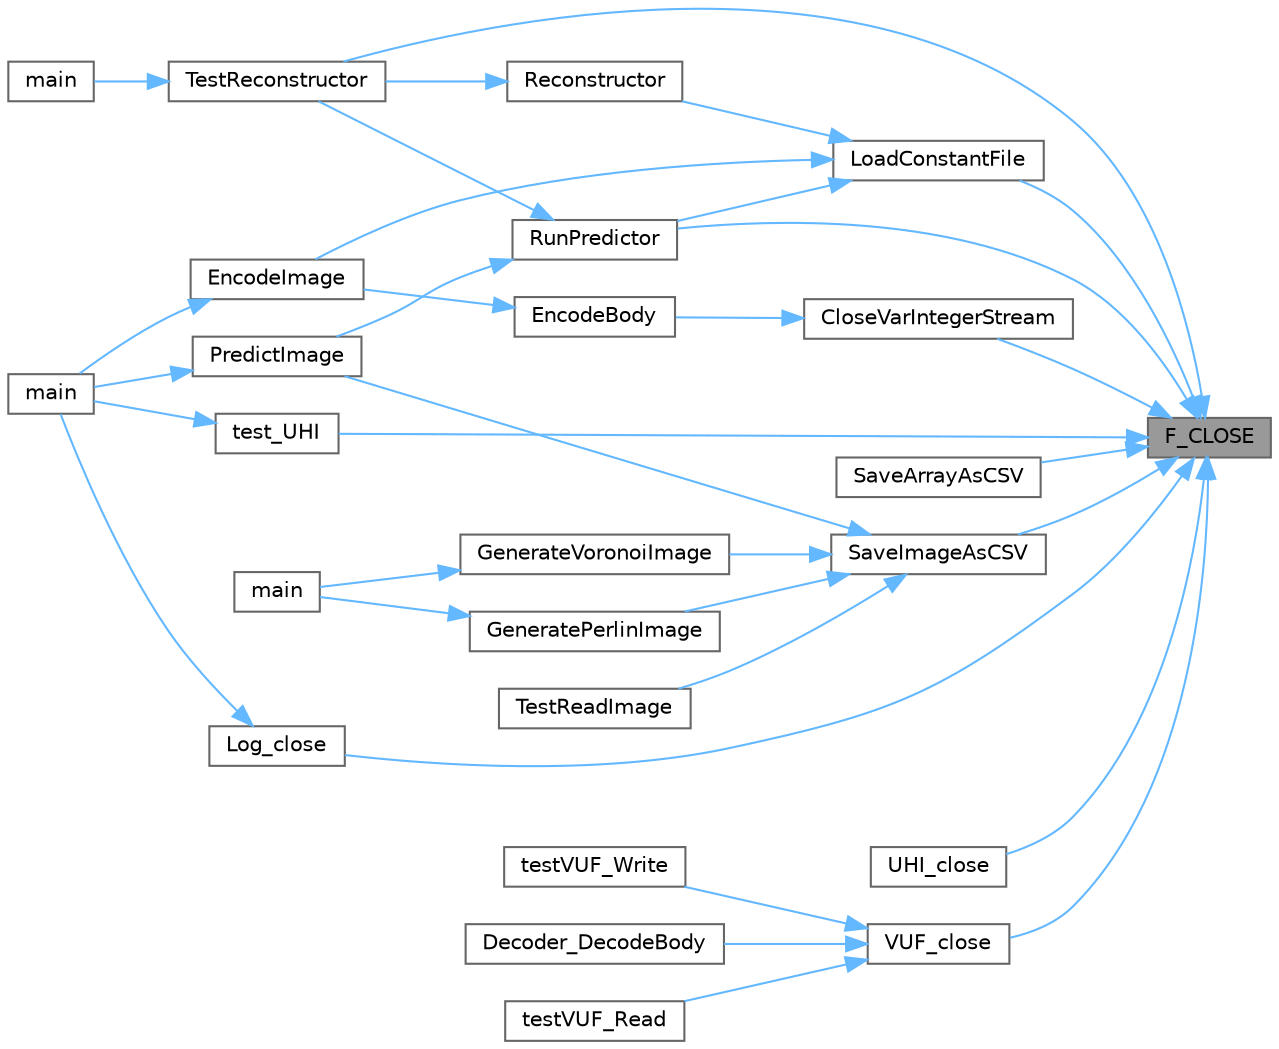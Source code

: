 digraph "F_CLOSE"
{
 // LATEX_PDF_SIZE
  bgcolor="transparent";
  edge [fontname=Helvetica,fontsize=10,labelfontname=Helvetica,labelfontsize=10];
  node [fontname=Helvetica,fontsize=10,shape=box,height=0.2,width=0.4];
  rankdir="RL";
  Node1 [id="Node000001",label="F_CLOSE",height=0.2,width=0.4,color="gray40", fillcolor="grey60", style="filled", fontcolor="black",tooltip=" "];
  Node1 -> Node2 [id="edge65_Node000001_Node000002",dir="back",color="steelblue1",style="solid",tooltip=" "];
  Node2 [id="Node000002",label="CloseVarIntegerStream",height=0.2,width=0.4,color="grey40", fillcolor="white", style="filled",URL="$de/d04/stream__encoder_8c.html#afbd717a2dd8bee43593e06a3919ba72a",tooltip=" "];
  Node2 -> Node3 [id="edge66_Node000002_Node000003",dir="back",color="steelblue1",style="solid",tooltip=" "];
  Node3 [id="Node000003",label="EncodeBody",height=0.2,width=0.4,color="grey40", fillcolor="white", style="filled",URL="$d6/da2/encoder__body_8c.html#a38c7868c2a8819e7abc16148811f2e0b",tooltip=" "];
  Node3 -> Node4 [id="edge67_Node000003_Node000004",dir="back",color="steelblue1",style="solid",tooltip=" "];
  Node4 [id="Node000004",label="EncodeImage",height=0.2,width=0.4,color="grey40", fillcolor="white", style="filled",URL="$d6/d92/generate__image_8c.html#a29f9d24093c99f0e47133d90ea4286e6",tooltip=" "];
  Node4 -> Node5 [id="edge68_Node000004_Node000005",dir="back",color="steelblue1",style="solid",tooltip=" "];
  Node5 [id="Node000005",label="main",height=0.2,width=0.4,color="grey40", fillcolor="white", style="filled",URL="$da/db2/compressor_8c.html#a048af25ea3eb0571ab780e44e221650e",tooltip=" "];
  Node1 -> Node6 [id="edge69_Node000001_Node000006",dir="back",color="steelblue1",style="solid",tooltip=" "];
  Node6 [id="Node000006",label="LoadConstantFile",height=0.2,width=0.4,color="grey40", fillcolor="white", style="filled",URL="$dd/ded/load__constants_8c.html#a5d642038360b72b886a5eb66e3efd14a",tooltip=" "];
  Node6 -> Node4 [id="edge70_Node000006_Node000004",dir="back",color="steelblue1",style="solid",tooltip=" "];
  Node6 -> Node7 [id="edge71_Node000006_Node000007",dir="back",color="steelblue1",style="solid",tooltip=" "];
  Node7 [id="Node000007",label="Reconstructor",height=0.2,width=0.4,color="grey40", fillcolor="white", style="filled",URL="$d6/dce/reconstructor_8c.html#ad0d5b55646a3018075f07ae472ddb312",tooltip=" "];
  Node7 -> Node8 [id="edge72_Node000007_Node000008",dir="back",color="steelblue1",style="solid",tooltip=" "];
  Node8 [id="Node000008",label="TestReconstructor",height=0.2,width=0.4,color="grey40", fillcolor="white", style="filled",URL="$d6/dce/reconstructor_8c.html#aadb567bbc159d00d6334e2eb36e6e253",tooltip=" "];
  Node8 -> Node9 [id="edge73_Node000008_Node000009",dir="back",color="steelblue1",style="solid",tooltip=" "];
  Node9 [id="Node000009",label="main",height=0.2,width=0.4,color="grey40", fillcolor="white", style="filled",URL="$df/dee/decompressor_8c.html#a048af25ea3eb0571ab780e44e221650e",tooltip=" "];
  Node6 -> Node10 [id="edge74_Node000006_Node000010",dir="back",color="steelblue1",style="solid",tooltip=" "];
  Node10 [id="Node000010",label="RunPredictor",height=0.2,width=0.4,color="grey40", fillcolor="white", style="filled",URL="$db/d25/predictor_8c.html#a4a94804509574a94d896a4164802bcd2",tooltip=" "];
  Node10 -> Node11 [id="edge75_Node000010_Node000011",dir="back",color="steelblue1",style="solid",tooltip=" "];
  Node11 [id="Node000011",label="PredictImage",height=0.2,width=0.4,color="grey40", fillcolor="white", style="filled",URL="$d6/d92/generate__image_8c.html#a7fae527c979b4b287e1f9672c8d2c366",tooltip=" "];
  Node11 -> Node5 [id="edge76_Node000011_Node000005",dir="back",color="steelblue1",style="solid",tooltip=" "];
  Node10 -> Node8 [id="edge77_Node000010_Node000008",dir="back",color="steelblue1",style="solid",tooltip=" "];
  Node1 -> Node12 [id="edge78_Node000001_Node000012",dir="back",color="steelblue1",style="solid",tooltip=" "];
  Node12 [id="Node000012",label="Log_close",height=0.2,width=0.4,color="grey40", fillcolor="white", style="filled",URL="$d7/d02/logs_8c.html#ad02317523a9dd7b5180cccbc0371ac6a",tooltip=" "];
  Node12 -> Node5 [id="edge79_Node000012_Node000005",dir="back",color="steelblue1",style="solid",tooltip=" "];
  Node1 -> Node10 [id="edge80_Node000001_Node000010",dir="back",color="steelblue1",style="solid",tooltip=" "];
  Node1 -> Node13 [id="edge81_Node000001_Node000013",dir="back",color="steelblue1",style="solid",tooltip=" "];
  Node13 [id="Node000013",label="SaveArrayAsCSV",height=0.2,width=0.4,color="grey40", fillcolor="white", style="filled",URL="$df/df6/csv-io_8c.html#a3e3e00c9789afb1d2f5f2c7004bd82ad",tooltip=" "];
  Node1 -> Node14 [id="edge82_Node000001_Node000014",dir="back",color="steelblue1",style="solid",tooltip=" "];
  Node14 [id="Node000014",label="SaveImageAsCSV",height=0.2,width=0.4,color="grey40", fillcolor="white", style="filled",URL="$df/df6/csv-io_8c.html#a214fc383a5cb483508da7bb0449a9528",tooltip=" "];
  Node14 -> Node15 [id="edge83_Node000014_Node000015",dir="back",color="steelblue1",style="solid",tooltip=" "];
  Node15 [id="Node000015",label="GeneratePerlinImage",height=0.2,width=0.4,color="grey40", fillcolor="white", style="filled",URL="$d1/d32/perlin__noise_8c.html#a6d727efa497a4b992c90483602583515",tooltip=" "];
  Node15 -> Node16 [id="edge84_Node000015_Node000016",dir="back",color="steelblue1",style="solid",tooltip=" "];
  Node16 [id="Node000016",label="main",height=0.2,width=0.4,color="grey40", fillcolor="white", style="filled",URL="$d1/d6e/image__handler_8c.html#a048af25ea3eb0571ab780e44e221650e",tooltip=" "];
  Node14 -> Node17 [id="edge85_Node000014_Node000017",dir="back",color="steelblue1",style="solid",tooltip=" "];
  Node17 [id="Node000017",label="GenerateVoronoiImage",height=0.2,width=0.4,color="grey40", fillcolor="white", style="filled",URL="$d6/d92/generate__image_8c.html#a450c7f9206bff8de0c177e34e6b5bcf4",tooltip=" "];
  Node17 -> Node16 [id="edge86_Node000017_Node000016",dir="back",color="steelblue1",style="solid",tooltip=" "];
  Node14 -> Node11 [id="edge87_Node000014_Node000011",dir="back",color="steelblue1",style="solid",tooltip=" "];
  Node14 -> Node18 [id="edge88_Node000014_Node000018",dir="back",color="steelblue1",style="solid",tooltip=" "];
  Node18 [id="Node000018",label="TestReadImage",height=0.2,width=0.4,color="grey40", fillcolor="white", style="filled",URL="$d6/d92/generate__image_8c.html#aac70a37466945a2c91d42fbfb9d1dcbb",tooltip=" "];
  Node1 -> Node19 [id="edge89_Node000001_Node000019",dir="back",color="steelblue1",style="solid",tooltip=" "];
  Node19 [id="Node000019",label="test_UHI",height=0.2,width=0.4,color="grey40", fillcolor="white", style="filled",URL="$d1/dfd/test___u_h_i_8c.html#a24aa285f65de829c8a9791d901405626",tooltip=" "];
  Node19 -> Node5 [id="edge90_Node000019_Node000005",dir="back",color="steelblue1",style="solid",tooltip=" "];
  Node1 -> Node8 [id="edge91_Node000001_Node000008",dir="back",color="steelblue1",style="solid",tooltip=" "];
  Node1 -> Node20 [id="edge92_Node000001_Node000020",dir="back",color="steelblue1",style="solid",tooltip=" "];
  Node20 [id="Node000020",label="UHI_close",height=0.2,width=0.4,color="grey40", fillcolor="white", style="filled",URL="$d6/d7a/uhi__io_8c.html#a5a6150f9d137ec78a2778fbf3b52d5be",tooltip=" "];
  Node1 -> Node21 [id="edge93_Node000001_Node000021",dir="back",color="steelblue1",style="solid",tooltip=" "];
  Node21 [id="Node000021",label="VUF_close",height=0.2,width=0.4,color="grey40", fillcolor="white", style="filled",URL="$d7/db9/var_int_file___i_o_8c.html#ad54b8d6492e4c149c7f1232e3eda58be",tooltip=" "];
  Node21 -> Node22 [id="edge94_Node000021_Node000022",dir="back",color="steelblue1",style="solid",tooltip=" "];
  Node22 [id="Node000022",label="Decoder_DecodeBody",height=0.2,width=0.4,color="grey40", fillcolor="white", style="filled",URL="$d6/d19/decoder_8c.html#aed4e95d0c6d50bc3f99264337e2f9fb8",tooltip=" "];
  Node21 -> Node23 [id="edge95_Node000021_Node000023",dir="back",color="steelblue1",style="solid",tooltip=" "];
  Node23 [id="Node000023",label="testVUF_Read",height=0.2,width=0.4,color="grey40", fillcolor="white", style="filled",URL="$d8/dd4/test__var_int_8c.html#aaac61ccbc34855ae728a8a9d45db1105",tooltip=" "];
  Node21 -> Node24 [id="edge96_Node000021_Node000024",dir="back",color="steelblue1",style="solid",tooltip=" "];
  Node24 [id="Node000024",label="testVUF_Write",height=0.2,width=0.4,color="grey40", fillcolor="white", style="filled",URL="$d8/dd4/test__var_int_8c.html#af925d49ae82dafea37f82c0d044a6308",tooltip=" "];
}
